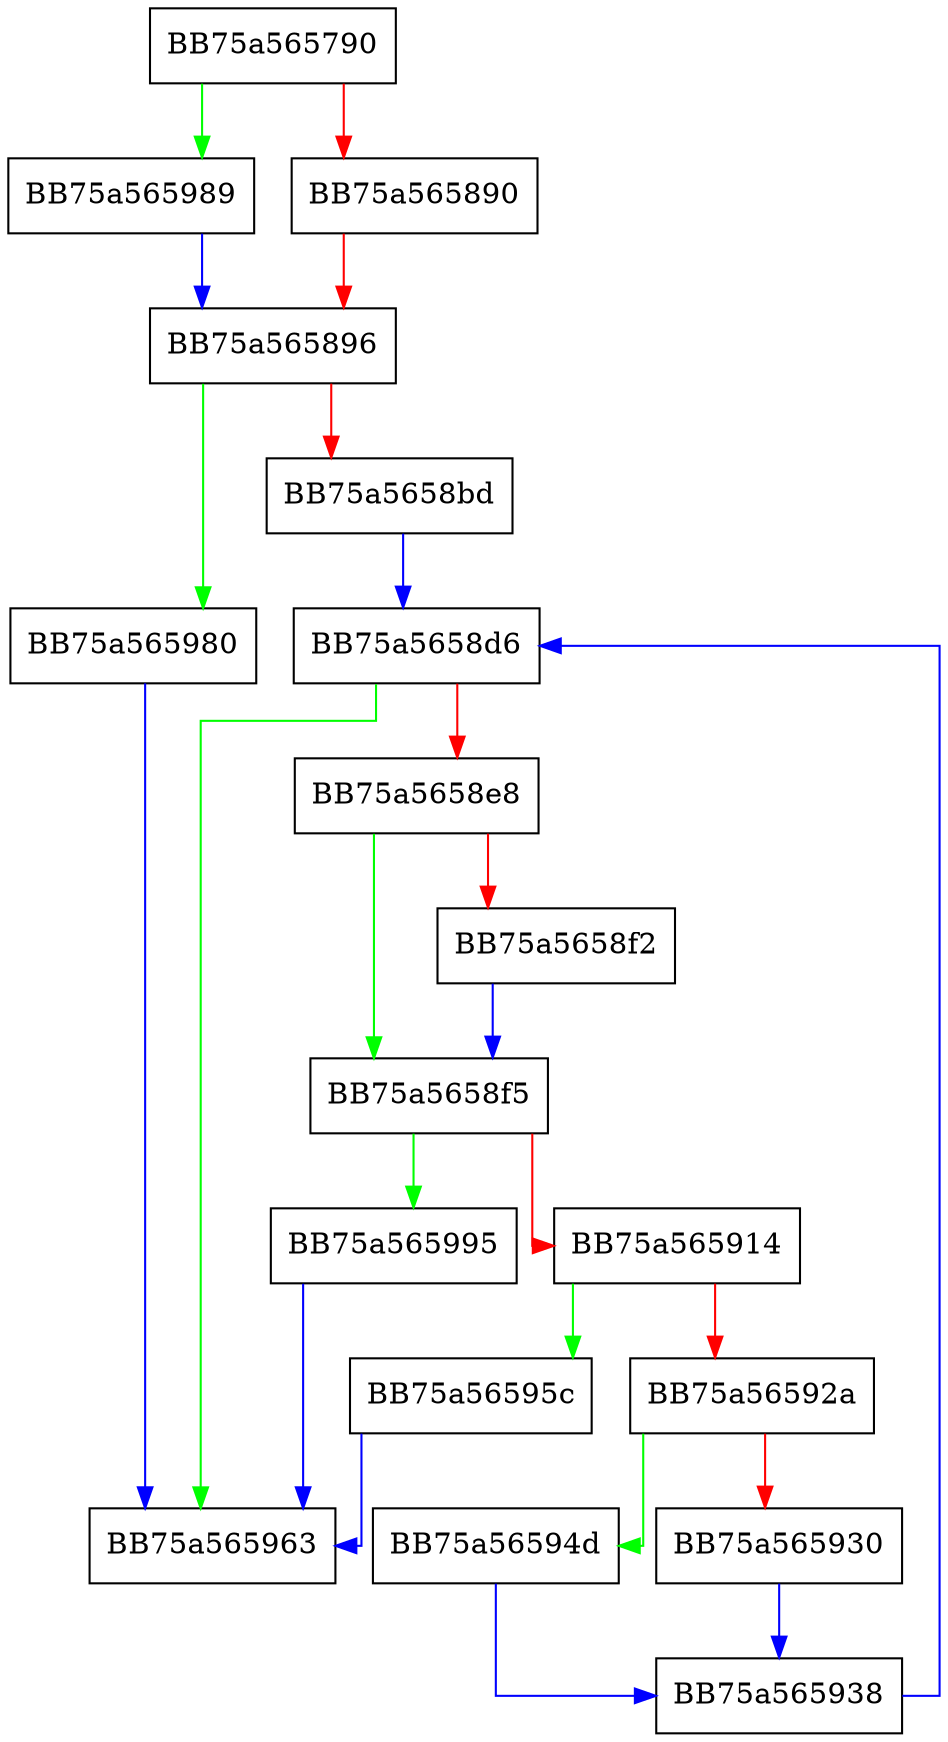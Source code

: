 digraph _read_counter_slots {
  node [shape="box"];
  graph [splines=ortho];
  BB75a565790 -> BB75a565989 [color="green"];
  BB75a565790 -> BB75a565890 [color="red"];
  BB75a565890 -> BB75a565896 [color="red"];
  BB75a565896 -> BB75a565980 [color="green"];
  BB75a565896 -> BB75a5658bd [color="red"];
  BB75a5658bd -> BB75a5658d6 [color="blue"];
  BB75a5658d6 -> BB75a565963 [color="green"];
  BB75a5658d6 -> BB75a5658e8 [color="red"];
  BB75a5658e8 -> BB75a5658f5 [color="green"];
  BB75a5658e8 -> BB75a5658f2 [color="red"];
  BB75a5658f2 -> BB75a5658f5 [color="blue"];
  BB75a5658f5 -> BB75a565995 [color="green"];
  BB75a5658f5 -> BB75a565914 [color="red"];
  BB75a565914 -> BB75a56595c [color="green"];
  BB75a565914 -> BB75a56592a [color="red"];
  BB75a56592a -> BB75a56594d [color="green"];
  BB75a56592a -> BB75a565930 [color="red"];
  BB75a565930 -> BB75a565938 [color="blue"];
  BB75a565938 -> BB75a5658d6 [color="blue"];
  BB75a56594d -> BB75a565938 [color="blue"];
  BB75a56595c -> BB75a565963 [color="blue"];
  BB75a565980 -> BB75a565963 [color="blue"];
  BB75a565989 -> BB75a565896 [color="blue"];
  BB75a565995 -> BB75a565963 [color="blue"];
}